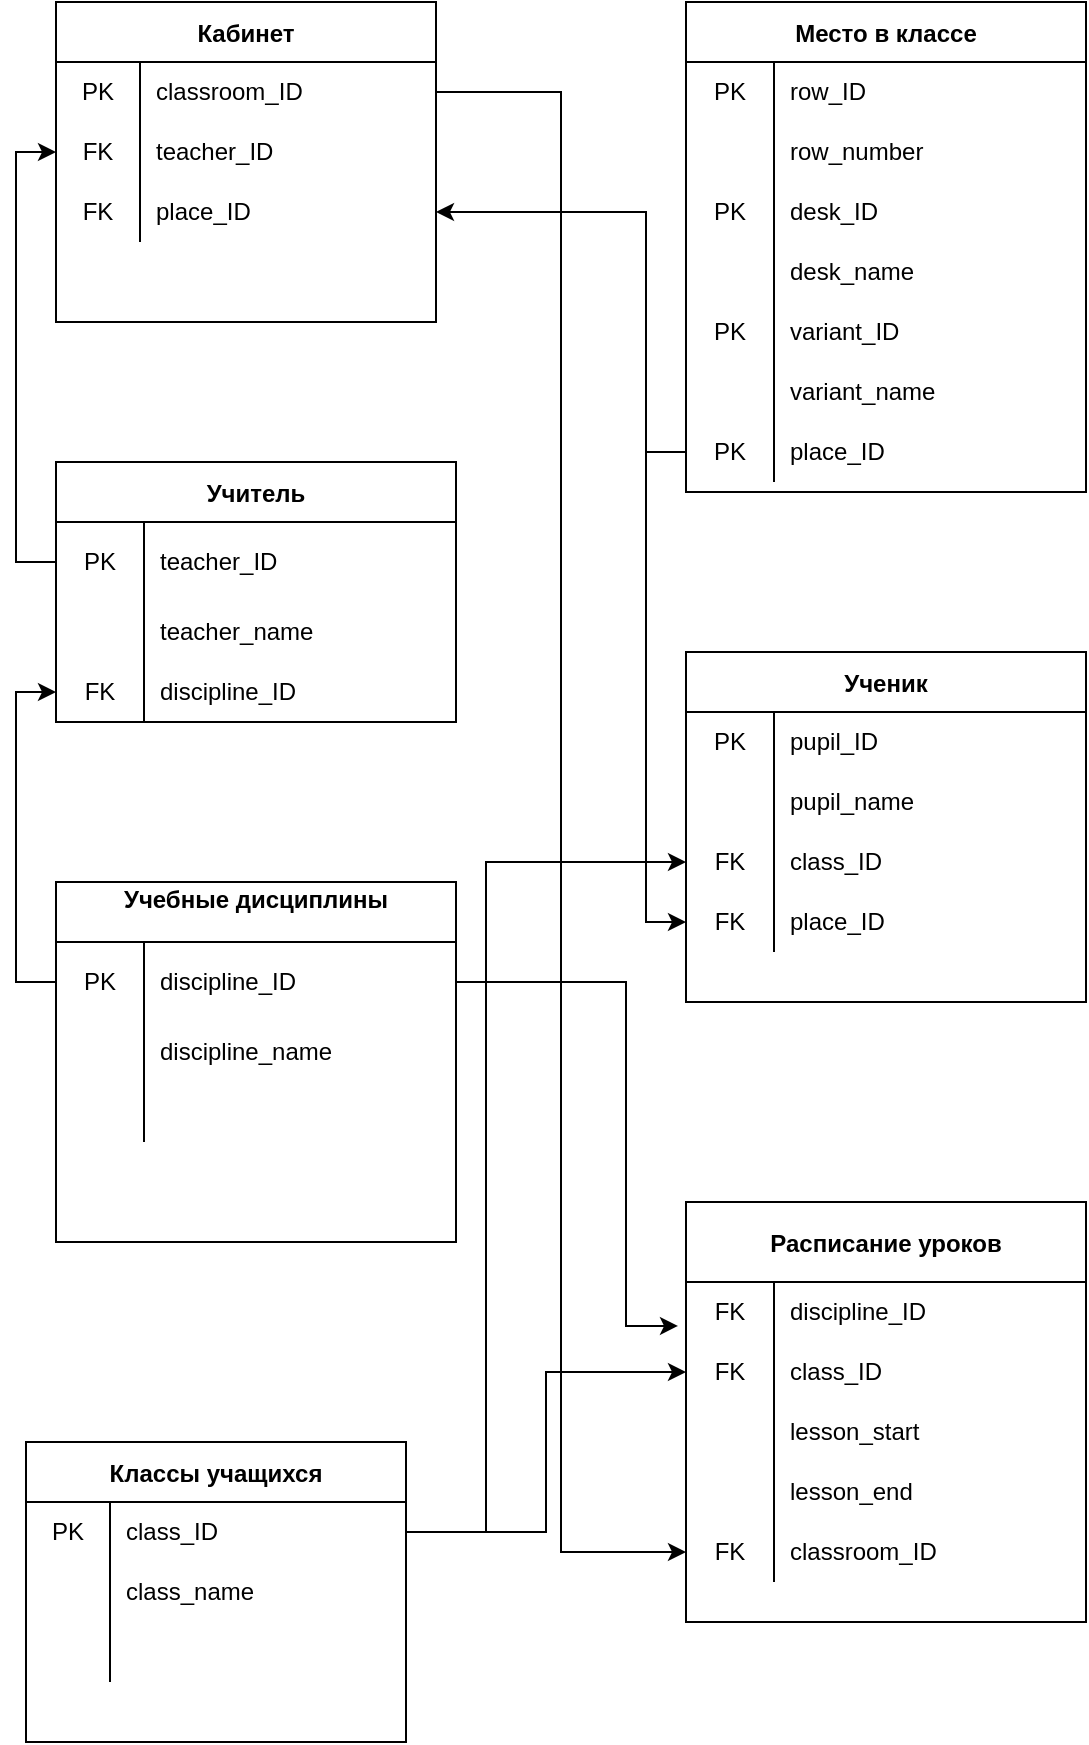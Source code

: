 <mxfile version="19.0.3" type="device"><diagram id="C5RBs43oDa-KdzZeNtuy" name="Page-1"><mxGraphModel dx="806" dy="593" grid="1" gridSize="10" guides="1" tooltips="1" connect="1" arrows="1" fold="1" page="1" pageScale="1" pageWidth="827" pageHeight="1169" math="0" shadow="0"><root><mxCell id="WIyWlLk6GJQsqaUBKTNV-0"/><mxCell id="WIyWlLk6GJQsqaUBKTNV-1" parent="WIyWlLk6GJQsqaUBKTNV-0"/><mxCell id="KGUELeKeXh98T5eso92y-24" value="Кабинет" style="shape=table;startSize=30;container=1;collapsible=0;childLayout=tableLayout;fixedRows=1;rowLines=0;fontStyle=1;" vertex="1" parent="WIyWlLk6GJQsqaUBKTNV-1"><mxGeometry x="165" y="80" width="190" height="160" as="geometry"/></mxCell><mxCell id="KGUELeKeXh98T5eso92y-25" value="" style="shape=tableRow;horizontal=0;startSize=0;swimlaneHead=0;swimlaneBody=0;top=0;left=0;bottom=0;right=0;collapsible=0;dropTarget=0;fillColor=none;points=[[0,0.5],[1,0.5]];portConstraint=eastwest;" vertex="1" parent="KGUELeKeXh98T5eso92y-24"><mxGeometry y="30" width="190" height="30" as="geometry"/></mxCell><mxCell id="KGUELeKeXh98T5eso92y-26" value="PK" style="shape=partialRectangle;html=1;whiteSpace=wrap;connectable=0;fillColor=none;top=0;left=0;bottom=0;right=0;overflow=hidden;pointerEvents=1;" vertex="1" parent="KGUELeKeXh98T5eso92y-25"><mxGeometry width="42" height="30" as="geometry"><mxRectangle width="42" height="30" as="alternateBounds"/></mxGeometry></mxCell><mxCell id="KGUELeKeXh98T5eso92y-27" value="classroom_ID" style="shape=partialRectangle;html=1;whiteSpace=wrap;connectable=0;fillColor=none;top=0;left=0;bottom=0;right=0;align=left;spacingLeft=6;overflow=hidden;" vertex="1" parent="KGUELeKeXh98T5eso92y-25"><mxGeometry x="42" width="148" height="30" as="geometry"><mxRectangle width="148" height="30" as="alternateBounds"/></mxGeometry></mxCell><mxCell id="KGUELeKeXh98T5eso92y-28" value="" style="shape=tableRow;horizontal=0;startSize=0;swimlaneHead=0;swimlaneBody=0;top=0;left=0;bottom=0;right=0;collapsible=0;dropTarget=0;fillColor=none;points=[[0,0.5],[1,0.5]];portConstraint=eastwest;" vertex="1" parent="KGUELeKeXh98T5eso92y-24"><mxGeometry y="60" width="190" height="30" as="geometry"/></mxCell><mxCell id="KGUELeKeXh98T5eso92y-29" value="FK" style="shape=partialRectangle;html=1;whiteSpace=wrap;connectable=0;fillColor=none;top=0;left=0;bottom=0;right=0;overflow=hidden;" vertex="1" parent="KGUELeKeXh98T5eso92y-28"><mxGeometry width="42" height="30" as="geometry"><mxRectangle width="42" height="30" as="alternateBounds"/></mxGeometry></mxCell><mxCell id="KGUELeKeXh98T5eso92y-30" value="teacher_ID" style="shape=partialRectangle;html=1;whiteSpace=wrap;connectable=0;fillColor=none;top=0;left=0;bottom=0;right=0;align=left;spacingLeft=6;overflow=hidden;" vertex="1" parent="KGUELeKeXh98T5eso92y-28"><mxGeometry x="42" width="148" height="30" as="geometry"><mxRectangle width="148" height="30" as="alternateBounds"/></mxGeometry></mxCell><mxCell id="KGUELeKeXh98T5eso92y-31" value="" style="shape=tableRow;horizontal=0;startSize=0;swimlaneHead=0;swimlaneBody=0;top=0;left=0;bottom=0;right=0;collapsible=0;dropTarget=0;fillColor=none;points=[[0,0.5],[1,0.5]];portConstraint=eastwest;" vertex="1" parent="KGUELeKeXh98T5eso92y-24"><mxGeometry y="90" width="190" height="30" as="geometry"/></mxCell><mxCell id="KGUELeKeXh98T5eso92y-32" value="FK" style="shape=partialRectangle;html=1;whiteSpace=wrap;connectable=0;fillColor=none;top=0;left=0;bottom=0;right=0;overflow=hidden;" vertex="1" parent="KGUELeKeXh98T5eso92y-31"><mxGeometry width="42" height="30" as="geometry"><mxRectangle width="42" height="30" as="alternateBounds"/></mxGeometry></mxCell><mxCell id="KGUELeKeXh98T5eso92y-33" value="place_ID" style="shape=partialRectangle;html=1;whiteSpace=wrap;connectable=0;fillColor=none;top=0;left=0;bottom=0;right=0;align=left;spacingLeft=6;overflow=hidden;" vertex="1" parent="KGUELeKeXh98T5eso92y-31"><mxGeometry x="42" width="148" height="30" as="geometry"><mxRectangle width="148" height="30" as="alternateBounds"/></mxGeometry></mxCell><mxCell id="KGUELeKeXh98T5eso92y-34" value="Место в классе" style="shape=table;startSize=30;container=1;collapsible=0;childLayout=tableLayout;fixedRows=1;rowLines=0;fontStyle=1;" vertex="1" parent="WIyWlLk6GJQsqaUBKTNV-1"><mxGeometry x="480" y="80" width="200" height="245" as="geometry"/></mxCell><mxCell id="KGUELeKeXh98T5eso92y-35" value="" style="shape=tableRow;horizontal=0;startSize=0;swimlaneHead=0;swimlaneBody=0;top=0;left=0;bottom=0;right=0;collapsible=0;dropTarget=0;fillColor=none;points=[[0,0.5],[1,0.5]];portConstraint=eastwest;" vertex="1" parent="KGUELeKeXh98T5eso92y-34"><mxGeometry y="30" width="200" height="30" as="geometry"/></mxCell><mxCell id="KGUELeKeXh98T5eso92y-36" value="&lt;span style=&quot;&quot;&gt;PK&lt;/span&gt;" style="shape=partialRectangle;html=1;whiteSpace=wrap;connectable=0;fillColor=none;top=0;left=0;bottom=0;right=0;overflow=hidden;pointerEvents=1;" vertex="1" parent="KGUELeKeXh98T5eso92y-35"><mxGeometry width="44" height="30" as="geometry"><mxRectangle width="44" height="30" as="alternateBounds"/></mxGeometry></mxCell><mxCell id="KGUELeKeXh98T5eso92y-37" value="row_ID" style="shape=partialRectangle;html=1;whiteSpace=wrap;connectable=0;fillColor=none;top=0;left=0;bottom=0;right=0;align=left;spacingLeft=6;overflow=hidden;" vertex="1" parent="KGUELeKeXh98T5eso92y-35"><mxGeometry x="44" width="156" height="30" as="geometry"><mxRectangle width="156" height="30" as="alternateBounds"/></mxGeometry></mxCell><mxCell id="KGUELeKeXh98T5eso92y-38" value="" style="shape=tableRow;horizontal=0;startSize=0;swimlaneHead=0;swimlaneBody=0;top=0;left=0;bottom=0;right=0;collapsible=0;dropTarget=0;fillColor=none;points=[[0,0.5],[1,0.5]];portConstraint=eastwest;" vertex="1" parent="KGUELeKeXh98T5eso92y-34"><mxGeometry y="60" width="200" height="30" as="geometry"/></mxCell><mxCell id="KGUELeKeXh98T5eso92y-39" value="" style="shape=partialRectangle;html=1;whiteSpace=wrap;connectable=0;fillColor=none;top=0;left=0;bottom=0;right=0;overflow=hidden;" vertex="1" parent="KGUELeKeXh98T5eso92y-38"><mxGeometry width="44" height="30" as="geometry"><mxRectangle width="44" height="30" as="alternateBounds"/></mxGeometry></mxCell><mxCell id="KGUELeKeXh98T5eso92y-40" value="row_number" style="shape=partialRectangle;html=1;whiteSpace=wrap;connectable=0;fillColor=none;top=0;left=0;bottom=0;right=0;align=left;spacingLeft=6;overflow=hidden;" vertex="1" parent="KGUELeKeXh98T5eso92y-38"><mxGeometry x="44" width="156" height="30" as="geometry"><mxRectangle width="156" height="30" as="alternateBounds"/></mxGeometry></mxCell><mxCell id="KGUELeKeXh98T5eso92y-41" value="" style="shape=tableRow;horizontal=0;startSize=0;swimlaneHead=0;swimlaneBody=0;top=0;left=0;bottom=0;right=0;collapsible=0;dropTarget=0;fillColor=none;points=[[0,0.5],[1,0.5]];portConstraint=eastwest;" vertex="1" parent="KGUELeKeXh98T5eso92y-34"><mxGeometry y="90" width="200" height="30" as="geometry"/></mxCell><mxCell id="KGUELeKeXh98T5eso92y-42" value="&lt;span style=&quot;&quot;&gt;PK&lt;/span&gt;" style="shape=partialRectangle;html=1;whiteSpace=wrap;connectable=0;fillColor=none;top=0;left=0;bottom=0;right=0;overflow=hidden;" vertex="1" parent="KGUELeKeXh98T5eso92y-41"><mxGeometry width="44" height="30" as="geometry"><mxRectangle width="44" height="30" as="alternateBounds"/></mxGeometry></mxCell><mxCell id="KGUELeKeXh98T5eso92y-43" value="desk_ID" style="shape=partialRectangle;html=1;whiteSpace=wrap;connectable=0;fillColor=none;top=0;left=0;bottom=0;right=0;align=left;spacingLeft=6;overflow=hidden;" vertex="1" parent="KGUELeKeXh98T5eso92y-41"><mxGeometry x="44" width="156" height="30" as="geometry"><mxRectangle width="156" height="30" as="alternateBounds"/></mxGeometry></mxCell><mxCell id="KGUELeKeXh98T5eso92y-85" value="" style="shape=tableRow;horizontal=0;startSize=0;swimlaneHead=0;swimlaneBody=0;top=0;left=0;bottom=0;right=0;collapsible=0;dropTarget=0;fillColor=none;points=[[0,0.5],[1,0.5]];portConstraint=eastwest;" vertex="1" parent="KGUELeKeXh98T5eso92y-34"><mxGeometry y="120" width="200" height="30" as="geometry"/></mxCell><mxCell id="KGUELeKeXh98T5eso92y-86" value="" style="shape=partialRectangle;html=1;whiteSpace=wrap;connectable=0;fillColor=none;top=0;left=0;bottom=0;right=0;overflow=hidden;" vertex="1" parent="KGUELeKeXh98T5eso92y-85"><mxGeometry width="44" height="30" as="geometry"><mxRectangle width="44" height="30" as="alternateBounds"/></mxGeometry></mxCell><mxCell id="KGUELeKeXh98T5eso92y-87" value="desk_name" style="shape=partialRectangle;html=1;whiteSpace=wrap;connectable=0;fillColor=none;top=0;left=0;bottom=0;right=0;align=left;spacingLeft=6;overflow=hidden;" vertex="1" parent="KGUELeKeXh98T5eso92y-85"><mxGeometry x="44" width="156" height="30" as="geometry"><mxRectangle width="156" height="30" as="alternateBounds"/></mxGeometry></mxCell><mxCell id="KGUELeKeXh98T5eso92y-88" value="" style="shape=tableRow;horizontal=0;startSize=0;swimlaneHead=0;swimlaneBody=0;top=0;left=0;bottom=0;right=0;collapsible=0;dropTarget=0;fillColor=none;points=[[0,0.5],[1,0.5]];portConstraint=eastwest;" vertex="1" parent="KGUELeKeXh98T5eso92y-34"><mxGeometry y="150" width="200" height="30" as="geometry"/></mxCell><mxCell id="KGUELeKeXh98T5eso92y-89" value="&lt;span style=&quot;&quot;&gt;PK&lt;/span&gt;" style="shape=partialRectangle;html=1;whiteSpace=wrap;connectable=0;fillColor=none;top=0;left=0;bottom=0;right=0;overflow=hidden;" vertex="1" parent="KGUELeKeXh98T5eso92y-88"><mxGeometry width="44" height="30" as="geometry"><mxRectangle width="44" height="30" as="alternateBounds"/></mxGeometry></mxCell><mxCell id="KGUELeKeXh98T5eso92y-90" value="variant_ID" style="shape=partialRectangle;html=1;whiteSpace=wrap;connectable=0;fillColor=none;top=0;left=0;bottom=0;right=0;align=left;spacingLeft=6;overflow=hidden;" vertex="1" parent="KGUELeKeXh98T5eso92y-88"><mxGeometry x="44" width="156" height="30" as="geometry"><mxRectangle width="156" height="30" as="alternateBounds"/></mxGeometry></mxCell><mxCell id="KGUELeKeXh98T5eso92y-91" value="" style="shape=tableRow;horizontal=0;startSize=0;swimlaneHead=0;swimlaneBody=0;top=0;left=0;bottom=0;right=0;collapsible=0;dropTarget=0;fillColor=none;points=[[0,0.5],[1,0.5]];portConstraint=eastwest;" vertex="1" parent="KGUELeKeXh98T5eso92y-34"><mxGeometry y="180" width="200" height="30" as="geometry"/></mxCell><mxCell id="KGUELeKeXh98T5eso92y-92" value="" style="shape=partialRectangle;html=1;whiteSpace=wrap;connectable=0;fillColor=none;top=0;left=0;bottom=0;right=0;overflow=hidden;" vertex="1" parent="KGUELeKeXh98T5eso92y-91"><mxGeometry width="44" height="30" as="geometry"><mxRectangle width="44" height="30" as="alternateBounds"/></mxGeometry></mxCell><mxCell id="KGUELeKeXh98T5eso92y-93" value="variant_name" style="shape=partialRectangle;html=1;whiteSpace=wrap;connectable=0;fillColor=none;top=0;left=0;bottom=0;right=0;align=left;spacingLeft=6;overflow=hidden;" vertex="1" parent="KGUELeKeXh98T5eso92y-91"><mxGeometry x="44" width="156" height="30" as="geometry"><mxRectangle width="156" height="30" as="alternateBounds"/></mxGeometry></mxCell><mxCell id="KGUELeKeXh98T5eso92y-94" value="" style="shape=tableRow;horizontal=0;startSize=0;swimlaneHead=0;swimlaneBody=0;top=0;left=0;bottom=0;right=0;collapsible=0;dropTarget=0;fillColor=none;points=[[0,0.5],[1,0.5]];portConstraint=eastwest;" vertex="1" parent="KGUELeKeXh98T5eso92y-34"><mxGeometry y="210" width="200" height="30" as="geometry"/></mxCell><mxCell id="KGUELeKeXh98T5eso92y-95" value="&lt;span style=&quot;&quot;&gt;PK&lt;/span&gt;" style="shape=partialRectangle;html=1;whiteSpace=wrap;connectable=0;fillColor=none;top=0;left=0;bottom=0;right=0;overflow=hidden;" vertex="1" parent="KGUELeKeXh98T5eso92y-94"><mxGeometry width="44" height="30" as="geometry"><mxRectangle width="44" height="30" as="alternateBounds"/></mxGeometry></mxCell><mxCell id="KGUELeKeXh98T5eso92y-96" value="place_ID" style="shape=partialRectangle;html=1;whiteSpace=wrap;connectable=0;fillColor=none;top=0;left=0;bottom=0;right=0;align=left;spacingLeft=6;overflow=hidden;" vertex="1" parent="KGUELeKeXh98T5eso92y-94"><mxGeometry x="44" width="156" height="30" as="geometry"><mxRectangle width="156" height="30" as="alternateBounds"/></mxGeometry></mxCell><mxCell id="KGUELeKeXh98T5eso92y-44" value="Учитель" style="shape=table;startSize=30;container=1;collapsible=0;childLayout=tableLayout;fixedRows=1;rowLines=0;fontStyle=1;" vertex="1" parent="WIyWlLk6GJQsqaUBKTNV-1"><mxGeometry x="165" y="310" width="200" height="130" as="geometry"/></mxCell><mxCell id="KGUELeKeXh98T5eso92y-45" value="" style="shape=tableRow;horizontal=0;startSize=0;swimlaneHead=0;swimlaneBody=0;top=0;left=0;bottom=0;right=0;collapsible=0;dropTarget=0;fillColor=none;points=[[0,0.5],[1,0.5]];portConstraint=eastwest;" vertex="1" parent="KGUELeKeXh98T5eso92y-44"><mxGeometry y="30" width="200" height="40" as="geometry"/></mxCell><mxCell id="KGUELeKeXh98T5eso92y-46" value="PK" style="shape=partialRectangle;html=1;whiteSpace=wrap;connectable=0;fillColor=none;top=0;left=0;bottom=0;right=0;overflow=hidden;pointerEvents=1;" vertex="1" parent="KGUELeKeXh98T5eso92y-45"><mxGeometry width="44" height="40" as="geometry"><mxRectangle width="44" height="40" as="alternateBounds"/></mxGeometry></mxCell><mxCell id="KGUELeKeXh98T5eso92y-47" value="teacher_ID" style="shape=partialRectangle;html=1;whiteSpace=wrap;connectable=0;fillColor=none;top=0;left=0;bottom=0;right=0;align=left;spacingLeft=6;overflow=hidden;" vertex="1" parent="KGUELeKeXh98T5eso92y-45"><mxGeometry x="44" width="156" height="40" as="geometry"><mxRectangle width="156" height="40" as="alternateBounds"/></mxGeometry></mxCell><mxCell id="KGUELeKeXh98T5eso92y-48" value="" style="shape=tableRow;horizontal=0;startSize=0;swimlaneHead=0;swimlaneBody=0;top=0;left=0;bottom=0;right=0;collapsible=0;dropTarget=0;fillColor=none;points=[[0,0.5],[1,0.5]];portConstraint=eastwest;" vertex="1" parent="KGUELeKeXh98T5eso92y-44"><mxGeometry y="70" width="200" height="30" as="geometry"/></mxCell><mxCell id="KGUELeKeXh98T5eso92y-49" value="" style="shape=partialRectangle;html=1;whiteSpace=wrap;connectable=0;fillColor=none;top=0;left=0;bottom=0;right=0;overflow=hidden;" vertex="1" parent="KGUELeKeXh98T5eso92y-48"><mxGeometry width="44" height="30" as="geometry"><mxRectangle width="44" height="30" as="alternateBounds"/></mxGeometry></mxCell><mxCell id="KGUELeKeXh98T5eso92y-50" value="teacher_name" style="shape=partialRectangle;html=1;whiteSpace=wrap;connectable=0;fillColor=none;top=0;left=0;bottom=0;right=0;align=left;spacingLeft=6;overflow=hidden;" vertex="1" parent="KGUELeKeXh98T5eso92y-48"><mxGeometry x="44" width="156" height="30" as="geometry"><mxRectangle width="156" height="30" as="alternateBounds"/></mxGeometry></mxCell><mxCell id="KGUELeKeXh98T5eso92y-51" value="" style="shape=tableRow;horizontal=0;startSize=0;swimlaneHead=0;swimlaneBody=0;top=0;left=0;bottom=0;right=0;collapsible=0;dropTarget=0;fillColor=none;points=[[0,0.5],[1,0.5]];portConstraint=eastwest;" vertex="1" parent="KGUELeKeXh98T5eso92y-44"><mxGeometry y="100" width="200" height="30" as="geometry"/></mxCell><mxCell id="KGUELeKeXh98T5eso92y-52" value="FK" style="shape=partialRectangle;html=1;whiteSpace=wrap;connectable=0;fillColor=none;top=0;left=0;bottom=0;right=0;overflow=hidden;" vertex="1" parent="KGUELeKeXh98T5eso92y-51"><mxGeometry width="44" height="30" as="geometry"><mxRectangle width="44" height="30" as="alternateBounds"/></mxGeometry></mxCell><mxCell id="KGUELeKeXh98T5eso92y-53" value="discipline_ID" style="shape=partialRectangle;html=1;whiteSpace=wrap;connectable=0;fillColor=none;top=0;left=0;bottom=0;right=0;align=left;spacingLeft=6;overflow=hidden;" vertex="1" parent="KGUELeKeXh98T5eso92y-51"><mxGeometry x="44" width="156" height="30" as="geometry"><mxRectangle width="156" height="30" as="alternateBounds"/></mxGeometry></mxCell><mxCell id="KGUELeKeXh98T5eso92y-54" value="Ученик" style="shape=table;startSize=30;container=1;collapsible=0;childLayout=tableLayout;fixedRows=1;rowLines=0;fontStyle=1;" vertex="1" parent="WIyWlLk6GJQsqaUBKTNV-1"><mxGeometry x="480" y="405" width="200" height="175" as="geometry"/></mxCell><mxCell id="KGUELeKeXh98T5eso92y-55" value="" style="shape=tableRow;horizontal=0;startSize=0;swimlaneHead=0;swimlaneBody=0;top=0;left=0;bottom=0;right=0;collapsible=0;dropTarget=0;fillColor=none;points=[[0,0.5],[1,0.5]];portConstraint=eastwest;" vertex="1" parent="KGUELeKeXh98T5eso92y-54"><mxGeometry y="30" width="200" height="30" as="geometry"/></mxCell><mxCell id="KGUELeKeXh98T5eso92y-56" value="PK" style="shape=partialRectangle;html=1;whiteSpace=wrap;connectable=0;fillColor=none;top=0;left=0;bottom=0;right=0;overflow=hidden;pointerEvents=1;" vertex="1" parent="KGUELeKeXh98T5eso92y-55"><mxGeometry width="44" height="30" as="geometry"><mxRectangle width="44" height="30" as="alternateBounds"/></mxGeometry></mxCell><mxCell id="KGUELeKeXh98T5eso92y-57" value="pupil_ID" style="shape=partialRectangle;html=1;whiteSpace=wrap;connectable=0;fillColor=none;top=0;left=0;bottom=0;right=0;align=left;spacingLeft=6;overflow=hidden;" vertex="1" parent="KGUELeKeXh98T5eso92y-55"><mxGeometry x="44" width="156" height="30" as="geometry"><mxRectangle width="156" height="30" as="alternateBounds"/></mxGeometry></mxCell><mxCell id="KGUELeKeXh98T5eso92y-58" value="" style="shape=tableRow;horizontal=0;startSize=0;swimlaneHead=0;swimlaneBody=0;top=0;left=0;bottom=0;right=0;collapsible=0;dropTarget=0;fillColor=none;points=[[0,0.5],[1,0.5]];portConstraint=eastwest;" vertex="1" parent="KGUELeKeXh98T5eso92y-54"><mxGeometry y="60" width="200" height="30" as="geometry"/></mxCell><mxCell id="KGUELeKeXh98T5eso92y-59" value="" style="shape=partialRectangle;html=1;whiteSpace=wrap;connectable=0;fillColor=none;top=0;left=0;bottom=0;right=0;overflow=hidden;" vertex="1" parent="KGUELeKeXh98T5eso92y-58"><mxGeometry width="44" height="30" as="geometry"><mxRectangle width="44" height="30" as="alternateBounds"/></mxGeometry></mxCell><mxCell id="KGUELeKeXh98T5eso92y-60" value="pupil_name" style="shape=partialRectangle;html=1;whiteSpace=wrap;connectable=0;fillColor=none;top=0;left=0;bottom=0;right=0;align=left;spacingLeft=6;overflow=hidden;" vertex="1" parent="KGUELeKeXh98T5eso92y-58"><mxGeometry x="44" width="156" height="30" as="geometry"><mxRectangle width="156" height="30" as="alternateBounds"/></mxGeometry></mxCell><mxCell id="KGUELeKeXh98T5eso92y-61" value="" style="shape=tableRow;horizontal=0;startSize=0;swimlaneHead=0;swimlaneBody=0;top=0;left=0;bottom=0;right=0;collapsible=0;dropTarget=0;fillColor=none;points=[[0,0.5],[1,0.5]];portConstraint=eastwest;" vertex="1" parent="KGUELeKeXh98T5eso92y-54"><mxGeometry y="90" width="200" height="30" as="geometry"/></mxCell><mxCell id="KGUELeKeXh98T5eso92y-62" value="FK" style="shape=partialRectangle;html=1;whiteSpace=wrap;connectable=0;fillColor=none;top=0;left=0;bottom=0;right=0;overflow=hidden;" vertex="1" parent="KGUELeKeXh98T5eso92y-61"><mxGeometry width="44" height="30" as="geometry"><mxRectangle width="44" height="30" as="alternateBounds"/></mxGeometry></mxCell><mxCell id="KGUELeKeXh98T5eso92y-63" value="class_ID" style="shape=partialRectangle;html=1;whiteSpace=wrap;connectable=0;fillColor=none;top=0;left=0;bottom=0;right=0;align=left;spacingLeft=6;overflow=hidden;" vertex="1" parent="KGUELeKeXh98T5eso92y-61"><mxGeometry x="44" width="156" height="30" as="geometry"><mxRectangle width="156" height="30" as="alternateBounds"/></mxGeometry></mxCell><mxCell id="KGUELeKeXh98T5eso92y-118" value="" style="shape=tableRow;horizontal=0;startSize=0;swimlaneHead=0;swimlaneBody=0;top=0;left=0;bottom=0;right=0;collapsible=0;dropTarget=0;fillColor=none;points=[[0,0.5],[1,0.5]];portConstraint=eastwest;" vertex="1" parent="KGUELeKeXh98T5eso92y-54"><mxGeometry y="120" width="200" height="30" as="geometry"/></mxCell><mxCell id="KGUELeKeXh98T5eso92y-119" value="FK" style="shape=partialRectangle;html=1;whiteSpace=wrap;connectable=0;fillColor=none;top=0;left=0;bottom=0;right=0;overflow=hidden;" vertex="1" parent="KGUELeKeXh98T5eso92y-118"><mxGeometry width="44" height="30" as="geometry"><mxRectangle width="44" height="30" as="alternateBounds"/></mxGeometry></mxCell><mxCell id="KGUELeKeXh98T5eso92y-120" value="place_ID" style="shape=partialRectangle;html=1;whiteSpace=wrap;connectable=0;fillColor=none;top=0;left=0;bottom=0;right=0;align=left;spacingLeft=6;overflow=hidden;" vertex="1" parent="KGUELeKeXh98T5eso92y-118"><mxGeometry x="44" width="156" height="30" as="geometry"><mxRectangle width="156" height="30" as="alternateBounds"/></mxGeometry></mxCell><mxCell id="KGUELeKeXh98T5eso92y-74" value="Учебные дисциплины&#10;" style="shape=table;startSize=30;container=1;collapsible=0;childLayout=tableLayout;fixedRows=1;rowLines=0;fontStyle=1;" vertex="1" parent="WIyWlLk6GJQsqaUBKTNV-1"><mxGeometry x="165" y="520" width="200" height="180" as="geometry"/></mxCell><mxCell id="KGUELeKeXh98T5eso92y-75" value="" style="shape=tableRow;horizontal=0;startSize=0;swimlaneHead=0;swimlaneBody=0;top=0;left=0;bottom=0;right=0;collapsible=0;dropTarget=0;fillColor=none;points=[[0,0.5],[1,0.5]];portConstraint=eastwest;" vertex="1" parent="KGUELeKeXh98T5eso92y-74"><mxGeometry y="30" width="200" height="40" as="geometry"/></mxCell><mxCell id="KGUELeKeXh98T5eso92y-76" value="PK" style="shape=partialRectangle;html=1;whiteSpace=wrap;connectable=0;fillColor=none;top=0;left=0;bottom=0;right=0;overflow=hidden;pointerEvents=1;" vertex="1" parent="KGUELeKeXh98T5eso92y-75"><mxGeometry width="44" height="40" as="geometry"><mxRectangle width="44" height="40" as="alternateBounds"/></mxGeometry></mxCell><mxCell id="KGUELeKeXh98T5eso92y-77" value="discipline_ID" style="shape=partialRectangle;html=1;whiteSpace=wrap;connectable=0;fillColor=none;top=0;left=0;bottom=0;right=0;align=left;spacingLeft=6;overflow=hidden;" vertex="1" parent="KGUELeKeXh98T5eso92y-75"><mxGeometry x="44" width="156" height="40" as="geometry"><mxRectangle width="156" height="40" as="alternateBounds"/></mxGeometry></mxCell><mxCell id="KGUELeKeXh98T5eso92y-78" value="" style="shape=tableRow;horizontal=0;startSize=0;swimlaneHead=0;swimlaneBody=0;top=0;left=0;bottom=0;right=0;collapsible=0;dropTarget=0;fillColor=none;points=[[0,0.5],[1,0.5]];portConstraint=eastwest;" vertex="1" parent="KGUELeKeXh98T5eso92y-74"><mxGeometry y="70" width="200" height="30" as="geometry"/></mxCell><mxCell id="KGUELeKeXh98T5eso92y-79" value="" style="shape=partialRectangle;html=1;whiteSpace=wrap;connectable=0;fillColor=none;top=0;left=0;bottom=0;right=0;overflow=hidden;" vertex="1" parent="KGUELeKeXh98T5eso92y-78"><mxGeometry width="44" height="30" as="geometry"><mxRectangle width="44" height="30" as="alternateBounds"/></mxGeometry></mxCell><mxCell id="KGUELeKeXh98T5eso92y-80" value="discipline_name" style="shape=partialRectangle;html=1;whiteSpace=wrap;connectable=0;fillColor=none;top=0;left=0;bottom=0;right=0;align=left;spacingLeft=6;overflow=hidden;" vertex="1" parent="KGUELeKeXh98T5eso92y-78"><mxGeometry x="44" width="156" height="30" as="geometry"><mxRectangle width="156" height="30" as="alternateBounds"/></mxGeometry></mxCell><mxCell id="KGUELeKeXh98T5eso92y-81" value="" style="shape=tableRow;horizontal=0;startSize=0;swimlaneHead=0;swimlaneBody=0;top=0;left=0;bottom=0;right=0;collapsible=0;dropTarget=0;fillColor=none;points=[[0,0.5],[1,0.5]];portConstraint=eastwest;" vertex="1" parent="KGUELeKeXh98T5eso92y-74"><mxGeometry y="100" width="200" height="30" as="geometry"/></mxCell><mxCell id="KGUELeKeXh98T5eso92y-82" value="" style="shape=partialRectangle;html=1;whiteSpace=wrap;connectable=0;fillColor=none;top=0;left=0;bottom=0;right=0;overflow=hidden;" vertex="1" parent="KGUELeKeXh98T5eso92y-81"><mxGeometry width="44" height="30" as="geometry"><mxRectangle width="44" height="30" as="alternateBounds"/></mxGeometry></mxCell><mxCell id="KGUELeKeXh98T5eso92y-83" value="" style="shape=partialRectangle;html=1;whiteSpace=wrap;connectable=0;fillColor=none;top=0;left=0;bottom=0;right=0;align=left;spacingLeft=6;overflow=hidden;" vertex="1" parent="KGUELeKeXh98T5eso92y-81"><mxGeometry x="44" width="156" height="30" as="geometry"><mxRectangle width="156" height="30" as="alternateBounds"/></mxGeometry></mxCell><mxCell id="KGUELeKeXh98T5eso92y-98" value="Расписание уроков" style="shape=table;startSize=40;container=1;collapsible=0;childLayout=tableLayout;fixedRows=1;rowLines=0;fontStyle=1;" vertex="1" parent="WIyWlLk6GJQsqaUBKTNV-1"><mxGeometry x="480" y="680" width="200" height="210" as="geometry"/></mxCell><mxCell id="KGUELeKeXh98T5eso92y-99" value="" style="shape=tableRow;horizontal=0;startSize=0;swimlaneHead=0;swimlaneBody=0;top=0;left=0;bottom=0;right=0;collapsible=0;dropTarget=0;fillColor=none;points=[[0,0.5],[1,0.5]];portConstraint=eastwest;" vertex="1" parent="KGUELeKeXh98T5eso92y-98"><mxGeometry y="40" width="200" height="30" as="geometry"/></mxCell><mxCell id="KGUELeKeXh98T5eso92y-100" value="FK" style="shape=partialRectangle;html=1;whiteSpace=wrap;connectable=0;fillColor=none;top=0;left=0;bottom=0;right=0;overflow=hidden;pointerEvents=1;" vertex="1" parent="KGUELeKeXh98T5eso92y-99"><mxGeometry width="44" height="30" as="geometry"><mxRectangle width="44" height="30" as="alternateBounds"/></mxGeometry></mxCell><mxCell id="KGUELeKeXh98T5eso92y-101" value="discipline_ID" style="shape=partialRectangle;html=1;whiteSpace=wrap;connectable=0;fillColor=none;top=0;left=0;bottom=0;right=0;align=left;spacingLeft=6;overflow=hidden;" vertex="1" parent="KGUELeKeXh98T5eso92y-99"><mxGeometry x="44" width="156" height="30" as="geometry"><mxRectangle width="156" height="30" as="alternateBounds"/></mxGeometry></mxCell><mxCell id="KGUELeKeXh98T5eso92y-102" value="" style="shape=tableRow;horizontal=0;startSize=0;swimlaneHead=0;swimlaneBody=0;top=0;left=0;bottom=0;right=0;collapsible=0;dropTarget=0;fillColor=none;points=[[0,0.5],[1,0.5]];portConstraint=eastwest;" vertex="1" parent="KGUELeKeXh98T5eso92y-98"><mxGeometry y="70" width="200" height="30" as="geometry"/></mxCell><mxCell id="KGUELeKeXh98T5eso92y-103" value="FK" style="shape=partialRectangle;html=1;whiteSpace=wrap;connectable=0;fillColor=none;top=0;left=0;bottom=0;right=0;overflow=hidden;" vertex="1" parent="KGUELeKeXh98T5eso92y-102"><mxGeometry width="44" height="30" as="geometry"><mxRectangle width="44" height="30" as="alternateBounds"/></mxGeometry></mxCell><mxCell id="KGUELeKeXh98T5eso92y-104" value="class_ID" style="shape=partialRectangle;html=1;whiteSpace=wrap;connectable=0;fillColor=none;top=0;left=0;bottom=0;right=0;align=left;spacingLeft=6;overflow=hidden;" vertex="1" parent="KGUELeKeXh98T5eso92y-102"><mxGeometry x="44" width="156" height="30" as="geometry"><mxRectangle width="156" height="30" as="alternateBounds"/></mxGeometry></mxCell><mxCell id="KGUELeKeXh98T5eso92y-105" value="" style="shape=tableRow;horizontal=0;startSize=0;swimlaneHead=0;swimlaneBody=0;top=0;left=0;bottom=0;right=0;collapsible=0;dropTarget=0;fillColor=none;points=[[0,0.5],[1,0.5]];portConstraint=eastwest;" vertex="1" parent="KGUELeKeXh98T5eso92y-98"><mxGeometry y="100" width="200" height="30" as="geometry"/></mxCell><mxCell id="KGUELeKeXh98T5eso92y-106" value="" style="shape=partialRectangle;html=1;whiteSpace=wrap;connectable=0;fillColor=none;top=0;left=0;bottom=0;right=0;overflow=hidden;" vertex="1" parent="KGUELeKeXh98T5eso92y-105"><mxGeometry width="44" height="30" as="geometry"><mxRectangle width="44" height="30" as="alternateBounds"/></mxGeometry></mxCell><mxCell id="KGUELeKeXh98T5eso92y-107" value="lesson_start" style="shape=partialRectangle;html=1;whiteSpace=wrap;connectable=0;fillColor=none;top=0;left=0;bottom=0;right=0;align=left;spacingLeft=6;overflow=hidden;" vertex="1" parent="KGUELeKeXh98T5eso92y-105"><mxGeometry x="44" width="156" height="30" as="geometry"><mxRectangle width="156" height="30" as="alternateBounds"/></mxGeometry></mxCell><mxCell id="KGUELeKeXh98T5eso92y-121" value="" style="shape=tableRow;horizontal=0;startSize=0;swimlaneHead=0;swimlaneBody=0;top=0;left=0;bottom=0;right=0;collapsible=0;dropTarget=0;fillColor=none;points=[[0,0.5],[1,0.5]];portConstraint=eastwest;" vertex="1" parent="KGUELeKeXh98T5eso92y-98"><mxGeometry y="130" width="200" height="30" as="geometry"/></mxCell><mxCell id="KGUELeKeXh98T5eso92y-122" value="" style="shape=partialRectangle;html=1;whiteSpace=wrap;connectable=0;fillColor=none;top=0;left=0;bottom=0;right=0;overflow=hidden;" vertex="1" parent="KGUELeKeXh98T5eso92y-121"><mxGeometry width="44" height="30" as="geometry"><mxRectangle width="44" height="30" as="alternateBounds"/></mxGeometry></mxCell><mxCell id="KGUELeKeXh98T5eso92y-123" value="lesson_end" style="shape=partialRectangle;html=1;whiteSpace=wrap;connectable=0;fillColor=none;top=0;left=0;bottom=0;right=0;align=left;spacingLeft=6;overflow=hidden;" vertex="1" parent="KGUELeKeXh98T5eso92y-121"><mxGeometry x="44" width="156" height="30" as="geometry"><mxRectangle width="156" height="30" as="alternateBounds"/></mxGeometry></mxCell><mxCell id="KGUELeKeXh98T5eso92y-124" value="" style="shape=tableRow;horizontal=0;startSize=0;swimlaneHead=0;swimlaneBody=0;top=0;left=0;bottom=0;right=0;collapsible=0;dropTarget=0;fillColor=none;points=[[0,0.5],[1,0.5]];portConstraint=eastwest;" vertex="1" parent="KGUELeKeXh98T5eso92y-98"><mxGeometry y="160" width="200" height="30" as="geometry"/></mxCell><mxCell id="KGUELeKeXh98T5eso92y-125" value="FK" style="shape=partialRectangle;html=1;whiteSpace=wrap;connectable=0;fillColor=none;top=0;left=0;bottom=0;right=0;overflow=hidden;" vertex="1" parent="KGUELeKeXh98T5eso92y-124"><mxGeometry width="44" height="30" as="geometry"><mxRectangle width="44" height="30" as="alternateBounds"/></mxGeometry></mxCell><mxCell id="KGUELeKeXh98T5eso92y-126" value="classroom_ID" style="shape=partialRectangle;html=1;whiteSpace=wrap;connectable=0;fillColor=none;top=0;left=0;bottom=0;right=0;align=left;spacingLeft=6;overflow=hidden;" vertex="1" parent="KGUELeKeXh98T5eso92y-124"><mxGeometry x="44" width="156" height="30" as="geometry"><mxRectangle width="156" height="30" as="alternateBounds"/></mxGeometry></mxCell><mxCell id="KGUELeKeXh98T5eso92y-108" value="Классы учащихся" style="shape=table;startSize=30;container=1;collapsible=0;childLayout=tableLayout;fixedRows=1;rowLines=0;fontStyle=1;" vertex="1" parent="WIyWlLk6GJQsqaUBKTNV-1"><mxGeometry x="150" y="800" width="190" height="150" as="geometry"/></mxCell><mxCell id="KGUELeKeXh98T5eso92y-109" value="" style="shape=tableRow;horizontal=0;startSize=0;swimlaneHead=0;swimlaneBody=0;top=0;left=0;bottom=0;right=0;collapsible=0;dropTarget=0;fillColor=none;points=[[0,0.5],[1,0.5]];portConstraint=eastwest;" vertex="1" parent="KGUELeKeXh98T5eso92y-108"><mxGeometry y="30" width="190" height="30" as="geometry"/></mxCell><mxCell id="KGUELeKeXh98T5eso92y-110" value="PK" style="shape=partialRectangle;html=1;whiteSpace=wrap;connectable=0;fillColor=none;top=0;left=0;bottom=0;right=0;overflow=hidden;pointerEvents=1;" vertex="1" parent="KGUELeKeXh98T5eso92y-109"><mxGeometry width="42" height="30" as="geometry"><mxRectangle width="42" height="30" as="alternateBounds"/></mxGeometry></mxCell><mxCell id="KGUELeKeXh98T5eso92y-111" value="class_ID" style="shape=partialRectangle;html=1;whiteSpace=wrap;connectable=0;fillColor=none;top=0;left=0;bottom=0;right=0;align=left;spacingLeft=6;overflow=hidden;" vertex="1" parent="KGUELeKeXh98T5eso92y-109"><mxGeometry x="42" width="148" height="30" as="geometry"><mxRectangle width="148" height="30" as="alternateBounds"/></mxGeometry></mxCell><mxCell id="KGUELeKeXh98T5eso92y-112" value="" style="shape=tableRow;horizontal=0;startSize=0;swimlaneHead=0;swimlaneBody=0;top=0;left=0;bottom=0;right=0;collapsible=0;dropTarget=0;fillColor=none;points=[[0,0.5],[1,0.5]];portConstraint=eastwest;" vertex="1" parent="KGUELeKeXh98T5eso92y-108"><mxGeometry y="60" width="190" height="30" as="geometry"/></mxCell><mxCell id="KGUELeKeXh98T5eso92y-113" value="" style="shape=partialRectangle;html=1;whiteSpace=wrap;connectable=0;fillColor=none;top=0;left=0;bottom=0;right=0;overflow=hidden;" vertex="1" parent="KGUELeKeXh98T5eso92y-112"><mxGeometry width="42" height="30" as="geometry"><mxRectangle width="42" height="30" as="alternateBounds"/></mxGeometry></mxCell><mxCell id="KGUELeKeXh98T5eso92y-114" value="class_name" style="shape=partialRectangle;html=1;whiteSpace=wrap;connectable=0;fillColor=none;top=0;left=0;bottom=0;right=0;align=left;spacingLeft=6;overflow=hidden;" vertex="1" parent="KGUELeKeXh98T5eso92y-112"><mxGeometry x="42" width="148" height="30" as="geometry"><mxRectangle width="148" height="30" as="alternateBounds"/></mxGeometry></mxCell><mxCell id="KGUELeKeXh98T5eso92y-115" value="" style="shape=tableRow;horizontal=0;startSize=0;swimlaneHead=0;swimlaneBody=0;top=0;left=0;bottom=0;right=0;collapsible=0;dropTarget=0;fillColor=none;points=[[0,0.5],[1,0.5]];portConstraint=eastwest;" vertex="1" parent="KGUELeKeXh98T5eso92y-108"><mxGeometry y="90" width="190" height="30" as="geometry"/></mxCell><mxCell id="KGUELeKeXh98T5eso92y-116" value="" style="shape=partialRectangle;html=1;whiteSpace=wrap;connectable=0;fillColor=none;top=0;left=0;bottom=0;right=0;overflow=hidden;" vertex="1" parent="KGUELeKeXh98T5eso92y-115"><mxGeometry width="42" height="30" as="geometry"><mxRectangle width="42" height="30" as="alternateBounds"/></mxGeometry></mxCell><mxCell id="KGUELeKeXh98T5eso92y-117" value="" style="shape=partialRectangle;html=1;whiteSpace=wrap;connectable=0;fillColor=none;top=0;left=0;bottom=0;right=0;align=left;spacingLeft=6;overflow=hidden;" vertex="1" parent="KGUELeKeXh98T5eso92y-115"><mxGeometry x="42" width="148" height="30" as="geometry"><mxRectangle width="148" height="30" as="alternateBounds"/></mxGeometry></mxCell><mxCell id="KGUELeKeXh98T5eso92y-127" style="edgeStyle=orthogonalEdgeStyle;rounded=0;orthogonalLoop=1;jettySize=auto;html=1;exitX=1;exitY=0.5;exitDx=0;exitDy=0;entryX=0;entryY=0.5;entryDx=0;entryDy=0;" edge="1" parent="WIyWlLk6GJQsqaUBKTNV-1" source="KGUELeKeXh98T5eso92y-25" target="KGUELeKeXh98T5eso92y-124"><mxGeometry relative="1" as="geometry"/></mxCell><mxCell id="KGUELeKeXh98T5eso92y-129" style="edgeStyle=orthogonalEdgeStyle;rounded=0;orthogonalLoop=1;jettySize=auto;html=1;exitX=0;exitY=0.5;exitDx=0;exitDy=0;entryX=0;entryY=0.5;entryDx=0;entryDy=0;" edge="1" parent="WIyWlLk6GJQsqaUBKTNV-1" source="KGUELeKeXh98T5eso92y-45" target="KGUELeKeXh98T5eso92y-28"><mxGeometry relative="1" as="geometry"/></mxCell><mxCell id="KGUELeKeXh98T5eso92y-130" style="edgeStyle=orthogonalEdgeStyle;rounded=0;orthogonalLoop=1;jettySize=auto;html=1;exitX=0;exitY=0.5;exitDx=0;exitDy=0;entryX=1;entryY=0.5;entryDx=0;entryDy=0;" edge="1" parent="WIyWlLk6GJQsqaUBKTNV-1" source="KGUELeKeXh98T5eso92y-94" target="KGUELeKeXh98T5eso92y-31"><mxGeometry relative="1" as="geometry"><Array as="points"><mxPoint x="460" y="305"/><mxPoint x="460" y="185"/></Array></mxGeometry></mxCell><mxCell id="KGUELeKeXh98T5eso92y-131" style="edgeStyle=orthogonalEdgeStyle;rounded=0;orthogonalLoop=1;jettySize=auto;html=1;exitX=0;exitY=0.5;exitDx=0;exitDy=0;entryX=0;entryY=0.5;entryDx=0;entryDy=0;" edge="1" parent="WIyWlLk6GJQsqaUBKTNV-1" source="KGUELeKeXh98T5eso92y-75" target="KGUELeKeXh98T5eso92y-51"><mxGeometry relative="1" as="geometry"/></mxCell><mxCell id="KGUELeKeXh98T5eso92y-132" style="edgeStyle=orthogonalEdgeStyle;rounded=0;orthogonalLoop=1;jettySize=auto;html=1;exitX=0;exitY=0.5;exitDx=0;exitDy=0;entryX=0;entryY=0.5;entryDx=0;entryDy=0;" edge="1" parent="WIyWlLk6GJQsqaUBKTNV-1" source="KGUELeKeXh98T5eso92y-94" target="KGUELeKeXh98T5eso92y-118"><mxGeometry relative="1" as="geometry"/></mxCell><mxCell id="KGUELeKeXh98T5eso92y-133" style="edgeStyle=orthogonalEdgeStyle;rounded=0;orthogonalLoop=1;jettySize=auto;html=1;exitX=1;exitY=0.5;exitDx=0;exitDy=0;entryX=0;entryY=0.5;entryDx=0;entryDy=0;" edge="1" parent="WIyWlLk6GJQsqaUBKTNV-1" source="KGUELeKeXh98T5eso92y-109" target="KGUELeKeXh98T5eso92y-61"><mxGeometry relative="1" as="geometry"><Array as="points"><mxPoint x="380" y="845"/><mxPoint x="380" y="510"/></Array></mxGeometry></mxCell><mxCell id="KGUELeKeXh98T5eso92y-134" style="edgeStyle=orthogonalEdgeStyle;rounded=0;orthogonalLoop=1;jettySize=auto;html=1;exitX=1;exitY=0.5;exitDx=0;exitDy=0;entryX=0;entryY=0.5;entryDx=0;entryDy=0;" edge="1" parent="WIyWlLk6GJQsqaUBKTNV-1" source="KGUELeKeXh98T5eso92y-109" target="KGUELeKeXh98T5eso92y-102"><mxGeometry relative="1" as="geometry"/></mxCell><mxCell id="KGUELeKeXh98T5eso92y-135" style="edgeStyle=orthogonalEdgeStyle;rounded=0;orthogonalLoop=1;jettySize=auto;html=1;exitX=1;exitY=0.5;exitDx=0;exitDy=0;entryX=-0.02;entryY=0.733;entryDx=0;entryDy=0;entryPerimeter=0;" edge="1" parent="WIyWlLk6GJQsqaUBKTNV-1" source="KGUELeKeXh98T5eso92y-75" target="KGUELeKeXh98T5eso92y-99"><mxGeometry relative="1" as="geometry"><Array as="points"><mxPoint x="450" y="570"/><mxPoint x="450" y="742"/></Array></mxGeometry></mxCell></root></mxGraphModel></diagram></mxfile>